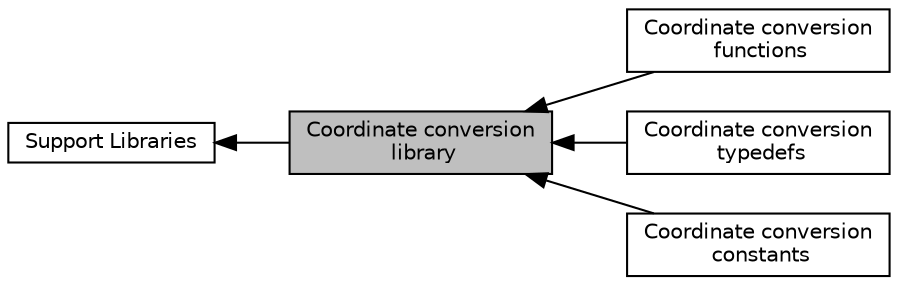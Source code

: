 digraph "Coordinate conversion library"
{
  edge [fontname="Helvetica",fontsize="10",labelfontname="Helvetica",labelfontsize="10"];
  node [fontname="Helvetica",fontsize="10",shape=record];
  rankdir=LR;
  Node1 [label="Support Libraries",height=0.2,width=0.4,color="black", fillcolor="white", style="filled",URL="$group__support.html"];
  Node4 [label="Coordinate conversion\l functions",height=0.2,width=0.4,color="black", fillcolor="white", style="filled",URL="$group__convertlib__functions.html"];
  Node3 [label="Coordinate conversion\l typedefs",height=0.2,width=0.4,color="black", fillcolor="white", style="filled",URL="$group__convertlib__typedefs.html"];
  Node2 [label="Coordinate conversion\l constants",height=0.2,width=0.4,color="black", fillcolor="white", style="filled",URL="$group__convertlib__constants.html"];
  Node0 [label="Coordinate conversion\l library",height=0.2,width=0.4,color="black", fillcolor="grey75", style="filled", fontcolor="black"];
  Node1->Node0 [shape=plaintext, dir="back", style="solid"];
  Node0->Node2 [shape=plaintext, dir="back", style="solid"];
  Node0->Node3 [shape=plaintext, dir="back", style="solid"];
  Node0->Node4 [shape=plaintext, dir="back", style="solid"];
}
